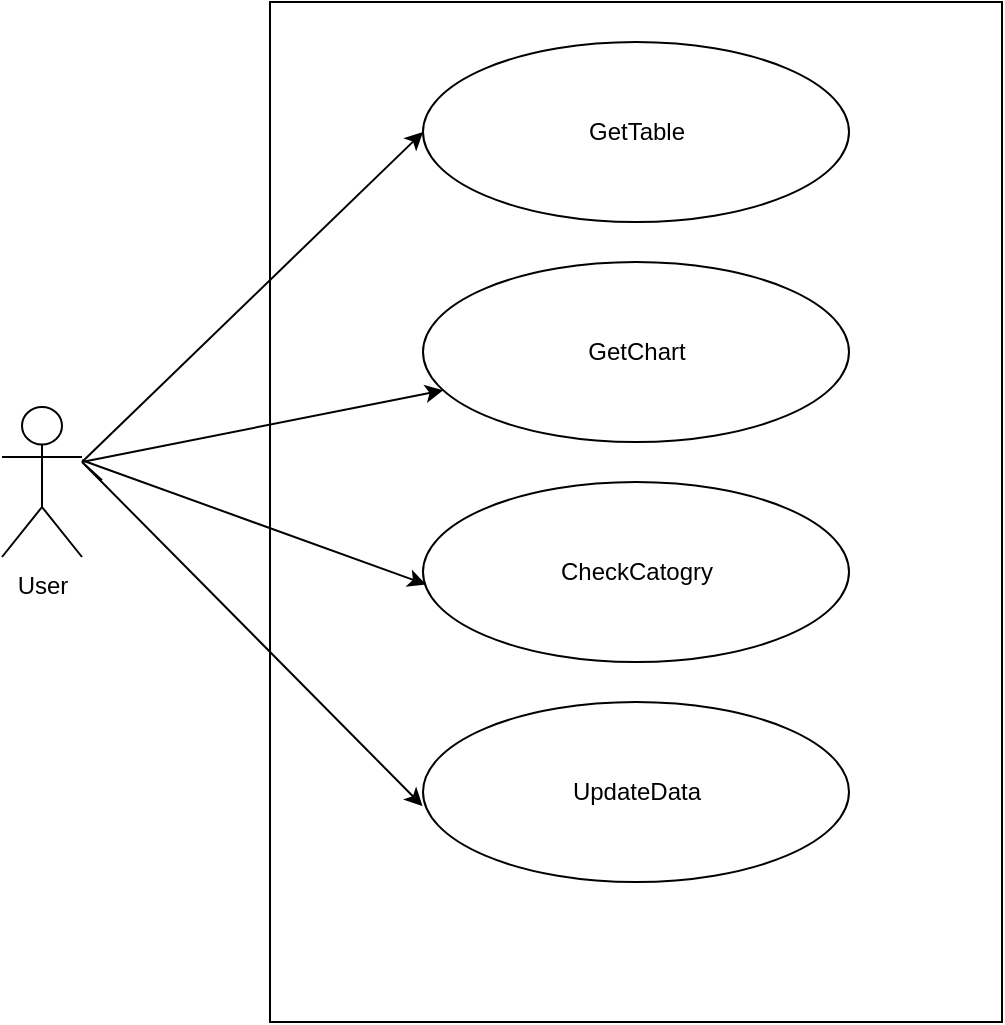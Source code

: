 <mxfile version="17.1.2" type="device"><diagram id="C5RBs43oDa-KdzZeNtuy" name="Page-1"><mxGraphModel dx="798" dy="558" grid="1" gridSize="10" guides="1" tooltips="1" connect="1" arrows="1" fold="1" page="1" pageScale="1" pageWidth="827" pageHeight="1169" math="0" shadow="0"><root><mxCell id="WIyWlLk6GJQsqaUBKTNV-0"/><mxCell id="WIyWlLk6GJQsqaUBKTNV-1" parent="WIyWlLk6GJQsqaUBKTNV-0"/><mxCell id="jgZK0RJJ5v7MrUB6geD2-0" value="User" style="shape=umlActor;verticalLabelPosition=bottom;verticalAlign=top;html=1;" vertex="1" parent="WIyWlLk6GJQsqaUBKTNV-1"><mxGeometry x="140" y="262.5" width="40" height="75" as="geometry"/></mxCell><mxCell id="jgZK0RJJ5v7MrUB6geD2-1" value="" style="html=1;" vertex="1" parent="WIyWlLk6GJQsqaUBKTNV-1"><mxGeometry x="274" y="60" width="366" height="510" as="geometry"/></mxCell><mxCell id="jgZK0RJJ5v7MrUB6geD2-2" value="GetTable" style="ellipse;whiteSpace=wrap;html=1;" vertex="1" parent="WIyWlLk6GJQsqaUBKTNV-1"><mxGeometry x="350.5" y="80" width="213" height="90" as="geometry"/></mxCell><mxCell id="jgZK0RJJ5v7MrUB6geD2-3" value="GetChart" style="ellipse;whiteSpace=wrap;html=1;" vertex="1" parent="WIyWlLk6GJQsqaUBKTNV-1"><mxGeometry x="350.5" y="190" width="213" height="90" as="geometry"/></mxCell><mxCell id="jgZK0RJJ5v7MrUB6geD2-4" value="CheckCatogry" style="ellipse;whiteSpace=wrap;html=1;" vertex="1" parent="WIyWlLk6GJQsqaUBKTNV-1"><mxGeometry x="350.5" y="300" width="213" height="90" as="geometry"/></mxCell><mxCell id="jgZK0RJJ5v7MrUB6geD2-7" value="" style="endArrow=classic;html=1;rounded=0;entryX=0;entryY=0.5;entryDx=0;entryDy=0;" edge="1" parent="WIyWlLk6GJQsqaUBKTNV-1" target="jgZK0RJJ5v7MrUB6geD2-2"><mxGeometry width="50" height="50" relative="1" as="geometry"><mxPoint x="180" y="290" as="sourcePoint"/><mxPoint x="500" y="270" as="targetPoint"/><Array as="points"><mxPoint x="180" y="290"/></Array></mxGeometry></mxCell><mxCell id="jgZK0RJJ5v7MrUB6geD2-8" value="" style="endArrow=classic;html=1;rounded=0;" edge="1" parent="WIyWlLk6GJQsqaUBKTNV-1" target="jgZK0RJJ5v7MrUB6geD2-3"><mxGeometry width="50" height="50" relative="1" as="geometry"><mxPoint x="180" y="290" as="sourcePoint"/><mxPoint x="402.651" y="180.857" as="targetPoint"/><Array as="points"><mxPoint x="180" y="290"/></Array></mxGeometry></mxCell><mxCell id="jgZK0RJJ5v7MrUB6geD2-9" value="" style="endArrow=classic;html=1;rounded=0;entryX=0.007;entryY=0.569;entryDx=0;entryDy=0;entryPerimeter=0;" edge="1" parent="WIyWlLk6GJQsqaUBKTNV-1" target="jgZK0RJJ5v7MrUB6geD2-4"><mxGeometry width="50" height="50" relative="1" as="geometry"><mxPoint x="180" y="289.14" as="sourcePoint"/><mxPoint x="392.651" y="169.997" as="targetPoint"/><Array as="points"><mxPoint x="180" y="289.14"/></Array></mxGeometry></mxCell><mxCell id="jgZK0RJJ5v7MrUB6geD2-10" value="UpdateData" style="ellipse;whiteSpace=wrap;html=1;" vertex="1" parent="WIyWlLk6GJQsqaUBKTNV-1"><mxGeometry x="350.5" y="410" width="213" height="90" as="geometry"/></mxCell><mxCell id="jgZK0RJJ5v7MrUB6geD2-11" value="" style="endArrow=classic;html=1;rounded=0;entryX=-0.001;entryY=0.578;entryDx=0;entryDy=0;entryPerimeter=0;" edge="1" parent="WIyWlLk6GJQsqaUBKTNV-1" target="jgZK0RJJ5v7MrUB6geD2-10"><mxGeometry width="50" height="50" relative="1" as="geometry"><mxPoint x="190" y="299.14" as="sourcePoint"/><mxPoint x="361.991" y="381.21" as="targetPoint"/><Array as="points"><mxPoint x="180" y="290"/></Array></mxGeometry></mxCell></root></mxGraphModel></diagram></mxfile>